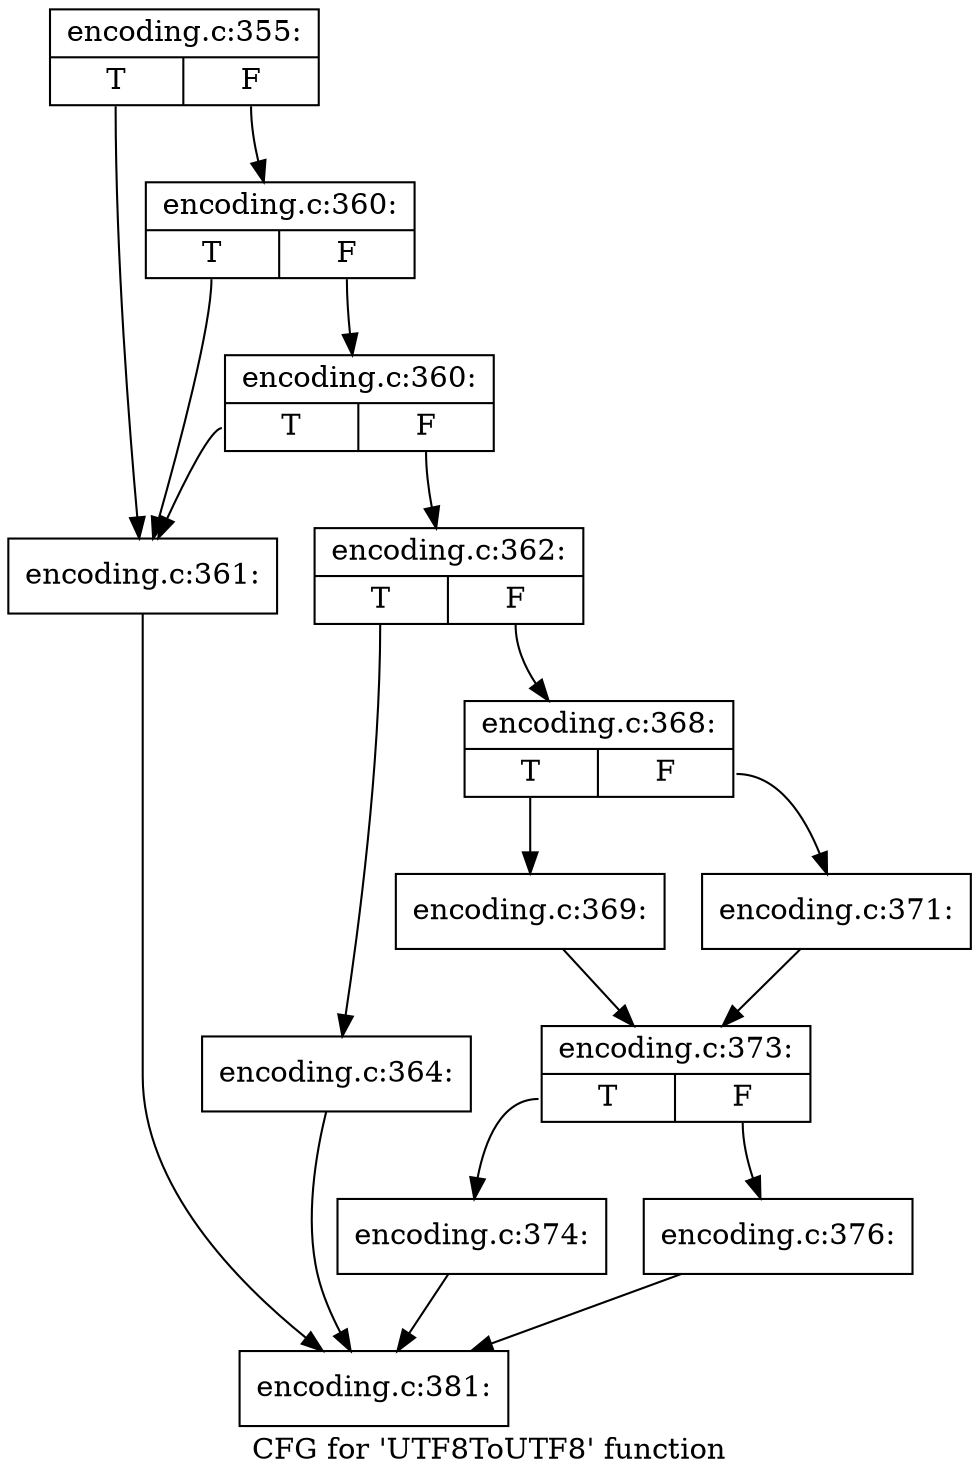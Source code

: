 digraph "CFG for 'UTF8ToUTF8' function" {
	label="CFG for 'UTF8ToUTF8' function";

	Node0x5557bd9d3860 [shape=record,label="{encoding.c:355:|{<s0>T|<s1>F}}"];
	Node0x5557bd9d3860:s0 -> Node0x5557bd9d5270;
	Node0x5557bd9d3860:s1 -> Node0x5557bd9d5390;
	Node0x5557bd9d5390 [shape=record,label="{encoding.c:360:|{<s0>T|<s1>F}}"];
	Node0x5557bd9d5390:s0 -> Node0x5557bd9d5270;
	Node0x5557bd9d5390:s1 -> Node0x5557bd9d5310;
	Node0x5557bd9d5310 [shape=record,label="{encoding.c:360:|{<s0>T|<s1>F}}"];
	Node0x5557bd9d5310:s0 -> Node0x5557bd9d5270;
	Node0x5557bd9d5310:s1 -> Node0x5557bd9d52c0;
	Node0x5557bd9d5270 [shape=record,label="{encoding.c:361:}"];
	Node0x5557bd9d5270 -> Node0x5557bd9d38b0;
	Node0x5557bd9d52c0 [shape=record,label="{encoding.c:362:|{<s0>T|<s1>F}}"];
	Node0x5557bd9d52c0:s0 -> Node0x5557bd9d5cb0;
	Node0x5557bd9d52c0:s1 -> Node0x5557bd9d5d00;
	Node0x5557bd9d5cb0 [shape=record,label="{encoding.c:364:}"];
	Node0x5557bd9d5cb0 -> Node0x5557bd9d38b0;
	Node0x5557bd9d5d00 [shape=record,label="{encoding.c:368:|{<s0>T|<s1>F}}"];
	Node0x5557bd9d5d00:s0 -> Node0x5557bd9d65a0;
	Node0x5557bd9d5d00:s1 -> Node0x5557bd9d6640;
	Node0x5557bd9d65a0 [shape=record,label="{encoding.c:369:}"];
	Node0x5557bd9d65a0 -> Node0x5557bd9d65f0;
	Node0x5557bd9d6640 [shape=record,label="{encoding.c:371:}"];
	Node0x5557bd9d6640 -> Node0x5557bd9d65f0;
	Node0x5557bd9d65f0 [shape=record,label="{encoding.c:373:|{<s0>T|<s1>F}}"];
	Node0x5557bd9d65f0:s0 -> Node0x5557bd9d7140;
	Node0x5557bd9d65f0:s1 -> Node0x5557bd9d7190;
	Node0x5557bd9d7140 [shape=record,label="{encoding.c:374:}"];
	Node0x5557bd9d7140 -> Node0x5557bd9d38b0;
	Node0x5557bd9d7190 [shape=record,label="{encoding.c:376:}"];
	Node0x5557bd9d7190 -> Node0x5557bd9d38b0;
	Node0x5557bd9d38b0 [shape=record,label="{encoding.c:381:}"];
}
